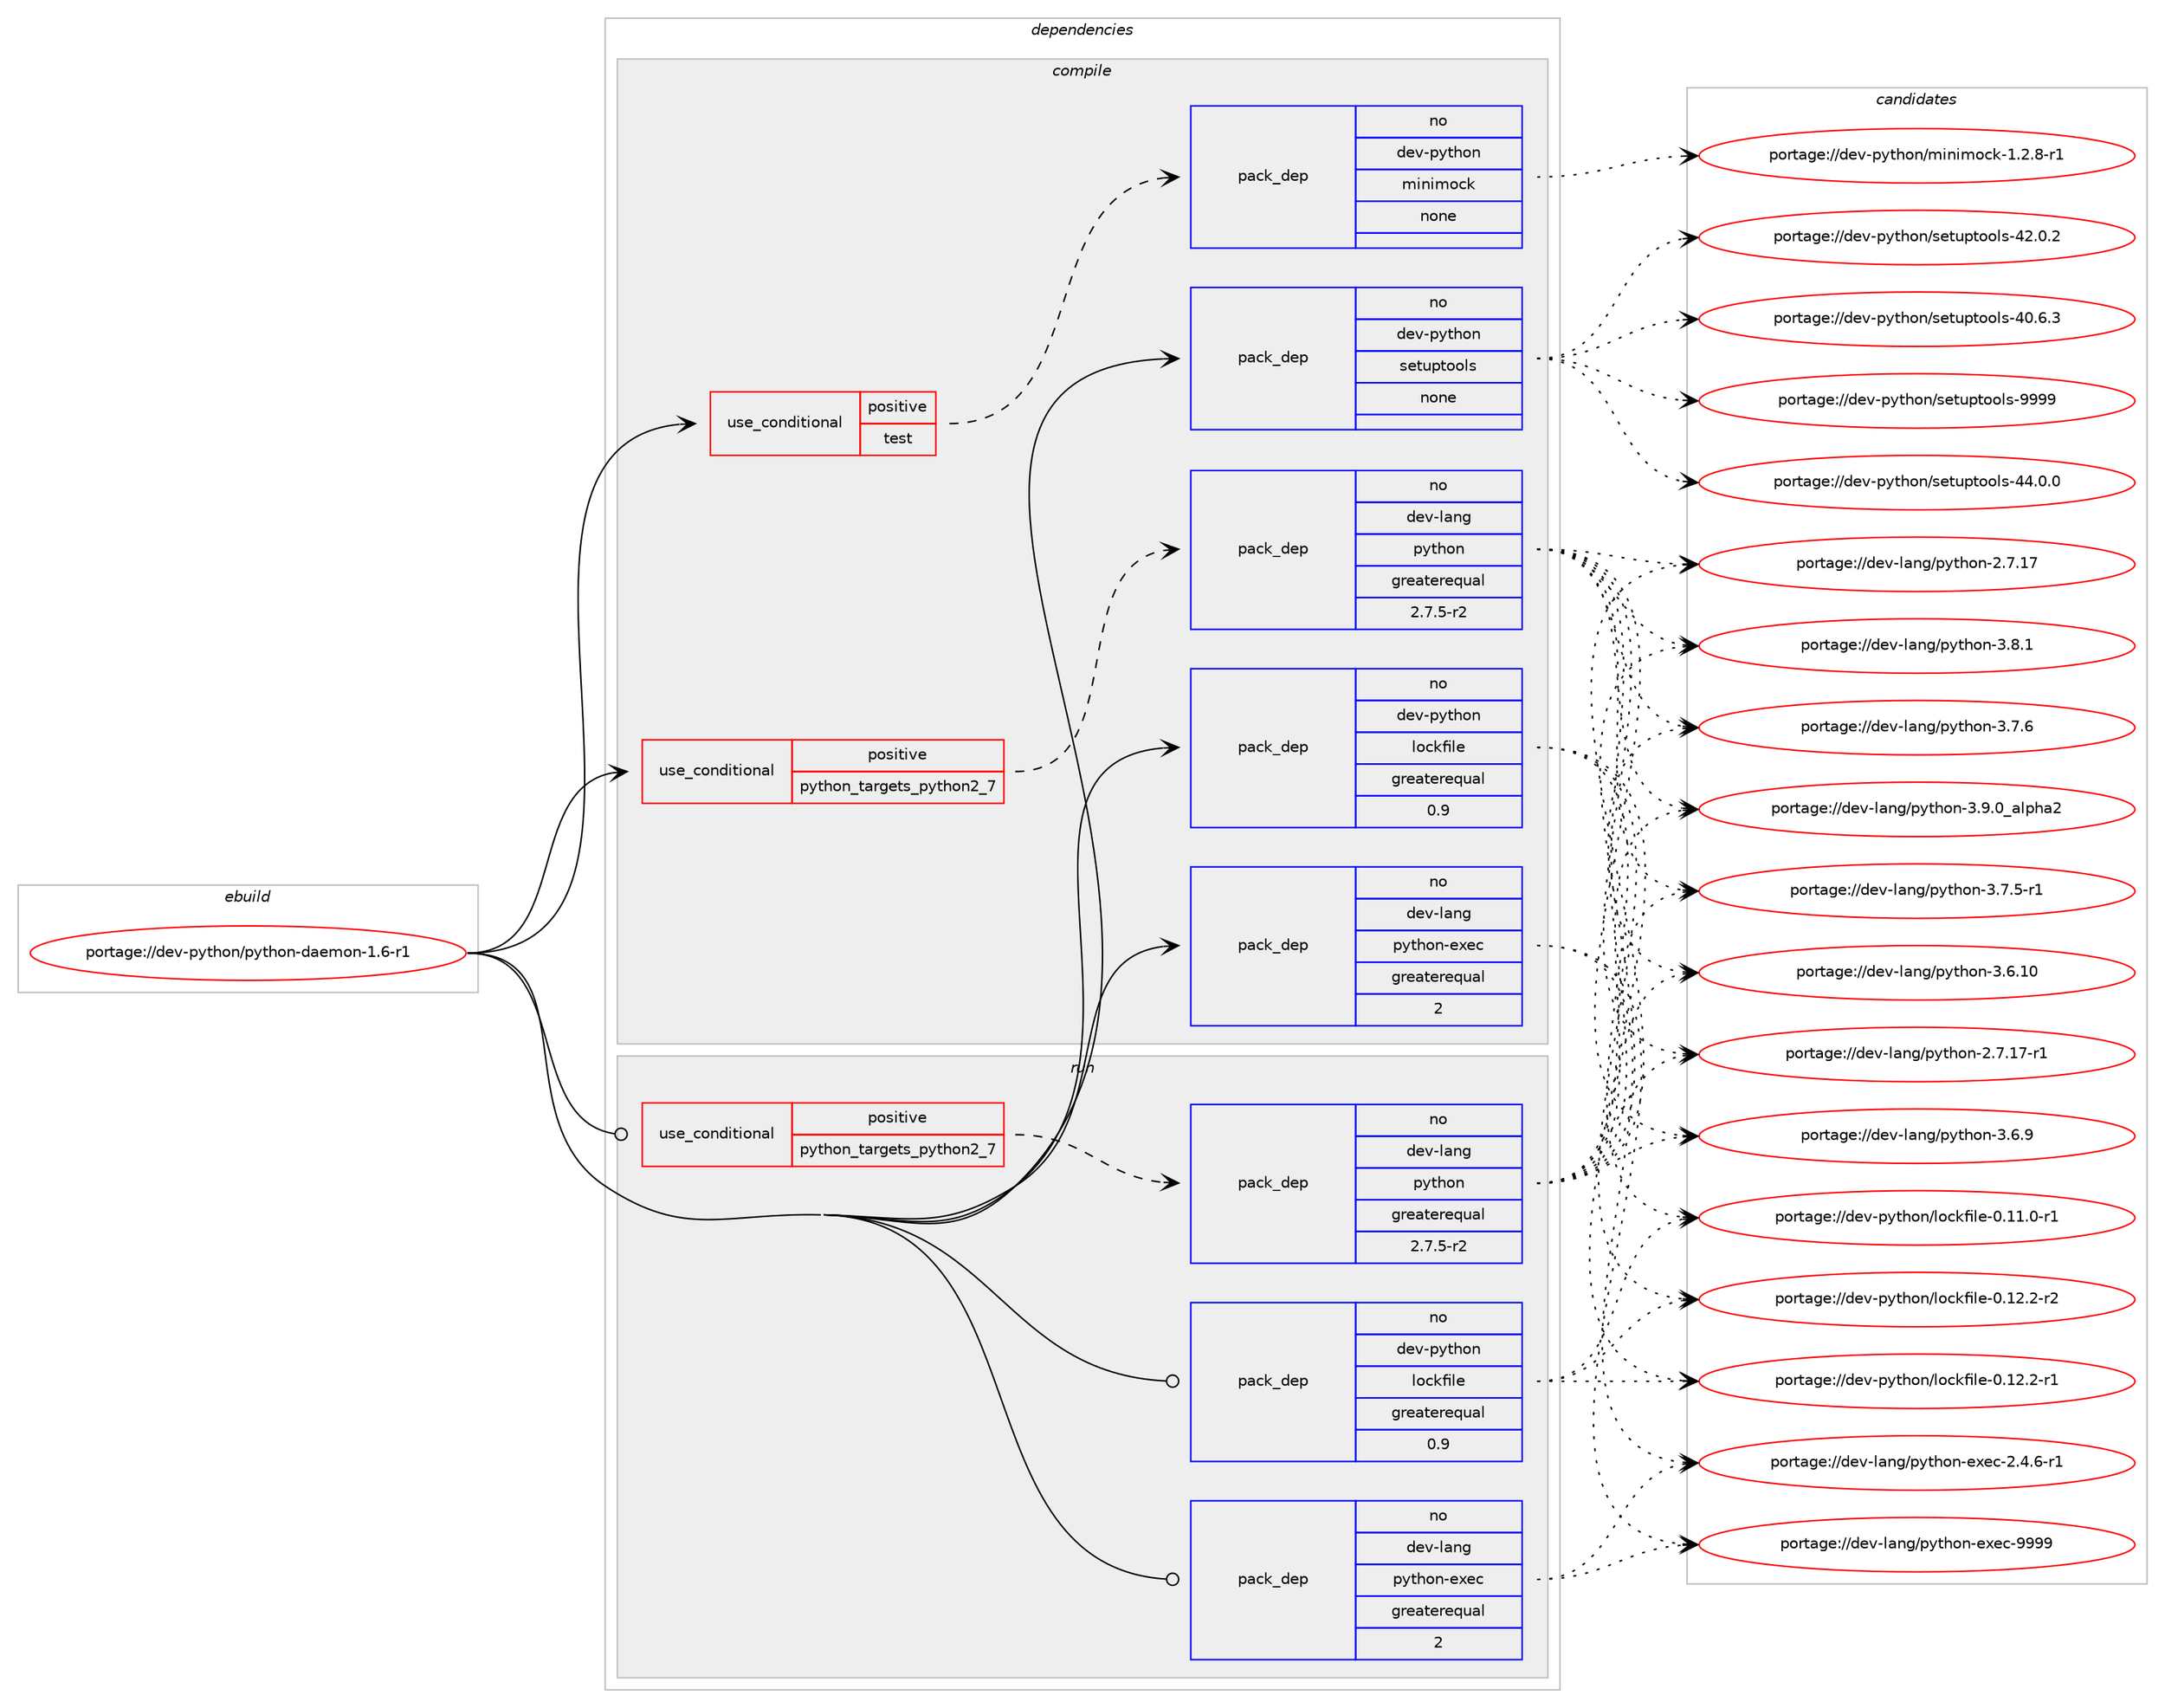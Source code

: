 digraph prolog {

# *************
# Graph options
# *************

newrank=true;
concentrate=true;
compound=true;
graph [rankdir=LR,fontname=Helvetica,fontsize=10,ranksep=1.5];#, ranksep=2.5, nodesep=0.2];
edge  [arrowhead=vee];
node  [fontname=Helvetica,fontsize=10];

# **********
# The ebuild
# **********

subgraph cluster_leftcol {
color=gray;
rank=same;
label=<<i>ebuild</i>>;
id [label="portage://dev-python/python-daemon-1.6-r1", color=red, width=4, href="../dev-python/python-daemon-1.6-r1.svg"];
}

# ****************
# The dependencies
# ****************

subgraph cluster_midcol {
color=gray;
label=<<i>dependencies</i>>;
subgraph cluster_compile {
fillcolor="#eeeeee";
style=filled;
label=<<i>compile</i>>;
subgraph cond107985 {
dependency433099 [label=<<TABLE BORDER="0" CELLBORDER="1" CELLSPACING="0" CELLPADDING="4"><TR><TD ROWSPAN="3" CELLPADDING="10">use_conditional</TD></TR><TR><TD>positive</TD></TR><TR><TD>python_targets_python2_7</TD></TR></TABLE>>, shape=none, color=red];
subgraph pack320199 {
dependency433100 [label=<<TABLE BORDER="0" CELLBORDER="1" CELLSPACING="0" CELLPADDING="4" WIDTH="220"><TR><TD ROWSPAN="6" CELLPADDING="30">pack_dep</TD></TR><TR><TD WIDTH="110">no</TD></TR><TR><TD>dev-lang</TD></TR><TR><TD>python</TD></TR><TR><TD>greaterequal</TD></TR><TR><TD>2.7.5-r2</TD></TR></TABLE>>, shape=none, color=blue];
}
dependency433099:e -> dependency433100:w [weight=20,style="dashed",arrowhead="vee"];
}
id:e -> dependency433099:w [weight=20,style="solid",arrowhead="vee"];
subgraph cond107986 {
dependency433101 [label=<<TABLE BORDER="0" CELLBORDER="1" CELLSPACING="0" CELLPADDING="4"><TR><TD ROWSPAN="3" CELLPADDING="10">use_conditional</TD></TR><TR><TD>positive</TD></TR><TR><TD>test</TD></TR></TABLE>>, shape=none, color=red];
subgraph pack320200 {
dependency433102 [label=<<TABLE BORDER="0" CELLBORDER="1" CELLSPACING="0" CELLPADDING="4" WIDTH="220"><TR><TD ROWSPAN="6" CELLPADDING="30">pack_dep</TD></TR><TR><TD WIDTH="110">no</TD></TR><TR><TD>dev-python</TD></TR><TR><TD>minimock</TD></TR><TR><TD>none</TD></TR><TR><TD></TD></TR></TABLE>>, shape=none, color=blue];
}
dependency433101:e -> dependency433102:w [weight=20,style="dashed",arrowhead="vee"];
}
id:e -> dependency433101:w [weight=20,style="solid",arrowhead="vee"];
subgraph pack320201 {
dependency433103 [label=<<TABLE BORDER="0" CELLBORDER="1" CELLSPACING="0" CELLPADDING="4" WIDTH="220"><TR><TD ROWSPAN="6" CELLPADDING="30">pack_dep</TD></TR><TR><TD WIDTH="110">no</TD></TR><TR><TD>dev-lang</TD></TR><TR><TD>python-exec</TD></TR><TR><TD>greaterequal</TD></TR><TR><TD>2</TD></TR></TABLE>>, shape=none, color=blue];
}
id:e -> dependency433103:w [weight=20,style="solid",arrowhead="vee"];
subgraph pack320202 {
dependency433104 [label=<<TABLE BORDER="0" CELLBORDER="1" CELLSPACING="0" CELLPADDING="4" WIDTH="220"><TR><TD ROWSPAN="6" CELLPADDING="30">pack_dep</TD></TR><TR><TD WIDTH="110">no</TD></TR><TR><TD>dev-python</TD></TR><TR><TD>lockfile</TD></TR><TR><TD>greaterequal</TD></TR><TR><TD>0.9</TD></TR></TABLE>>, shape=none, color=blue];
}
id:e -> dependency433104:w [weight=20,style="solid",arrowhead="vee"];
subgraph pack320203 {
dependency433105 [label=<<TABLE BORDER="0" CELLBORDER="1" CELLSPACING="0" CELLPADDING="4" WIDTH="220"><TR><TD ROWSPAN="6" CELLPADDING="30">pack_dep</TD></TR><TR><TD WIDTH="110">no</TD></TR><TR><TD>dev-python</TD></TR><TR><TD>setuptools</TD></TR><TR><TD>none</TD></TR><TR><TD></TD></TR></TABLE>>, shape=none, color=blue];
}
id:e -> dependency433105:w [weight=20,style="solid",arrowhead="vee"];
}
subgraph cluster_compileandrun {
fillcolor="#eeeeee";
style=filled;
label=<<i>compile and run</i>>;
}
subgraph cluster_run {
fillcolor="#eeeeee";
style=filled;
label=<<i>run</i>>;
subgraph cond107987 {
dependency433106 [label=<<TABLE BORDER="0" CELLBORDER="1" CELLSPACING="0" CELLPADDING="4"><TR><TD ROWSPAN="3" CELLPADDING="10">use_conditional</TD></TR><TR><TD>positive</TD></TR><TR><TD>python_targets_python2_7</TD></TR></TABLE>>, shape=none, color=red];
subgraph pack320204 {
dependency433107 [label=<<TABLE BORDER="0" CELLBORDER="1" CELLSPACING="0" CELLPADDING="4" WIDTH="220"><TR><TD ROWSPAN="6" CELLPADDING="30">pack_dep</TD></TR><TR><TD WIDTH="110">no</TD></TR><TR><TD>dev-lang</TD></TR><TR><TD>python</TD></TR><TR><TD>greaterequal</TD></TR><TR><TD>2.7.5-r2</TD></TR></TABLE>>, shape=none, color=blue];
}
dependency433106:e -> dependency433107:w [weight=20,style="dashed",arrowhead="vee"];
}
id:e -> dependency433106:w [weight=20,style="solid",arrowhead="odot"];
subgraph pack320205 {
dependency433108 [label=<<TABLE BORDER="0" CELLBORDER="1" CELLSPACING="0" CELLPADDING="4" WIDTH="220"><TR><TD ROWSPAN="6" CELLPADDING="30">pack_dep</TD></TR><TR><TD WIDTH="110">no</TD></TR><TR><TD>dev-lang</TD></TR><TR><TD>python-exec</TD></TR><TR><TD>greaterequal</TD></TR><TR><TD>2</TD></TR></TABLE>>, shape=none, color=blue];
}
id:e -> dependency433108:w [weight=20,style="solid",arrowhead="odot"];
subgraph pack320206 {
dependency433109 [label=<<TABLE BORDER="0" CELLBORDER="1" CELLSPACING="0" CELLPADDING="4" WIDTH="220"><TR><TD ROWSPAN="6" CELLPADDING="30">pack_dep</TD></TR><TR><TD WIDTH="110">no</TD></TR><TR><TD>dev-python</TD></TR><TR><TD>lockfile</TD></TR><TR><TD>greaterequal</TD></TR><TR><TD>0.9</TD></TR></TABLE>>, shape=none, color=blue];
}
id:e -> dependency433109:w [weight=20,style="solid",arrowhead="odot"];
}
}

# **************
# The candidates
# **************

subgraph cluster_choices {
rank=same;
color=gray;
label=<<i>candidates</i>>;

subgraph choice320199 {
color=black;
nodesep=1;
choice10010111845108971101034711212111610411111045514657464895971081121049750 [label="portage://dev-lang/python-3.9.0_alpha2", color=red, width=4,href="../dev-lang/python-3.9.0_alpha2.svg"];
choice100101118451089711010347112121116104111110455146564649 [label="portage://dev-lang/python-3.8.1", color=red, width=4,href="../dev-lang/python-3.8.1.svg"];
choice100101118451089711010347112121116104111110455146554654 [label="portage://dev-lang/python-3.7.6", color=red, width=4,href="../dev-lang/python-3.7.6.svg"];
choice1001011184510897110103471121211161041111104551465546534511449 [label="portage://dev-lang/python-3.7.5-r1", color=red, width=4,href="../dev-lang/python-3.7.5-r1.svg"];
choice100101118451089711010347112121116104111110455146544657 [label="portage://dev-lang/python-3.6.9", color=red, width=4,href="../dev-lang/python-3.6.9.svg"];
choice10010111845108971101034711212111610411111045514654464948 [label="portage://dev-lang/python-3.6.10", color=red, width=4,href="../dev-lang/python-3.6.10.svg"];
choice100101118451089711010347112121116104111110455046554649554511449 [label="portage://dev-lang/python-2.7.17-r1", color=red, width=4,href="../dev-lang/python-2.7.17-r1.svg"];
choice10010111845108971101034711212111610411111045504655464955 [label="portage://dev-lang/python-2.7.17", color=red, width=4,href="../dev-lang/python-2.7.17.svg"];
dependency433100:e -> choice10010111845108971101034711212111610411111045514657464895971081121049750:w [style=dotted,weight="100"];
dependency433100:e -> choice100101118451089711010347112121116104111110455146564649:w [style=dotted,weight="100"];
dependency433100:e -> choice100101118451089711010347112121116104111110455146554654:w [style=dotted,weight="100"];
dependency433100:e -> choice1001011184510897110103471121211161041111104551465546534511449:w [style=dotted,weight="100"];
dependency433100:e -> choice100101118451089711010347112121116104111110455146544657:w [style=dotted,weight="100"];
dependency433100:e -> choice10010111845108971101034711212111610411111045514654464948:w [style=dotted,weight="100"];
dependency433100:e -> choice100101118451089711010347112121116104111110455046554649554511449:w [style=dotted,weight="100"];
dependency433100:e -> choice10010111845108971101034711212111610411111045504655464955:w [style=dotted,weight="100"];
}
subgraph choice320200 {
color=black;
nodesep=1;
choice1001011184511212111610411111047109105110105109111991074549465046564511449 [label="portage://dev-python/minimock-1.2.8-r1", color=red, width=4,href="../dev-python/minimock-1.2.8-r1.svg"];
dependency433102:e -> choice1001011184511212111610411111047109105110105109111991074549465046564511449:w [style=dotted,weight="100"];
}
subgraph choice320201 {
color=black;
nodesep=1;
choice10010111845108971101034711212111610411111045101120101994557575757 [label="portage://dev-lang/python-exec-9999", color=red, width=4,href="../dev-lang/python-exec-9999.svg"];
choice10010111845108971101034711212111610411111045101120101994550465246544511449 [label="portage://dev-lang/python-exec-2.4.6-r1", color=red, width=4,href="../dev-lang/python-exec-2.4.6-r1.svg"];
dependency433103:e -> choice10010111845108971101034711212111610411111045101120101994557575757:w [style=dotted,weight="100"];
dependency433103:e -> choice10010111845108971101034711212111610411111045101120101994550465246544511449:w [style=dotted,weight="100"];
}
subgraph choice320202 {
color=black;
nodesep=1;
choice100101118451121211161041111104710811199107102105108101454846495046504511450 [label="portage://dev-python/lockfile-0.12.2-r2", color=red, width=4,href="../dev-python/lockfile-0.12.2-r2.svg"];
choice100101118451121211161041111104710811199107102105108101454846495046504511449 [label="portage://dev-python/lockfile-0.12.2-r1", color=red, width=4,href="../dev-python/lockfile-0.12.2-r1.svg"];
choice100101118451121211161041111104710811199107102105108101454846494946484511449 [label="portage://dev-python/lockfile-0.11.0-r1", color=red, width=4,href="../dev-python/lockfile-0.11.0-r1.svg"];
dependency433104:e -> choice100101118451121211161041111104710811199107102105108101454846495046504511450:w [style=dotted,weight="100"];
dependency433104:e -> choice100101118451121211161041111104710811199107102105108101454846495046504511449:w [style=dotted,weight="100"];
dependency433104:e -> choice100101118451121211161041111104710811199107102105108101454846494946484511449:w [style=dotted,weight="100"];
}
subgraph choice320203 {
color=black;
nodesep=1;
choice10010111845112121116104111110471151011161171121161111111081154557575757 [label="portage://dev-python/setuptools-9999", color=red, width=4,href="../dev-python/setuptools-9999.svg"];
choice100101118451121211161041111104711510111611711211611111110811545525246484648 [label="portage://dev-python/setuptools-44.0.0", color=red, width=4,href="../dev-python/setuptools-44.0.0.svg"];
choice100101118451121211161041111104711510111611711211611111110811545525046484650 [label="portage://dev-python/setuptools-42.0.2", color=red, width=4,href="../dev-python/setuptools-42.0.2.svg"];
choice100101118451121211161041111104711510111611711211611111110811545524846544651 [label="portage://dev-python/setuptools-40.6.3", color=red, width=4,href="../dev-python/setuptools-40.6.3.svg"];
dependency433105:e -> choice10010111845112121116104111110471151011161171121161111111081154557575757:w [style=dotted,weight="100"];
dependency433105:e -> choice100101118451121211161041111104711510111611711211611111110811545525246484648:w [style=dotted,weight="100"];
dependency433105:e -> choice100101118451121211161041111104711510111611711211611111110811545525046484650:w [style=dotted,weight="100"];
dependency433105:e -> choice100101118451121211161041111104711510111611711211611111110811545524846544651:w [style=dotted,weight="100"];
}
subgraph choice320204 {
color=black;
nodesep=1;
choice10010111845108971101034711212111610411111045514657464895971081121049750 [label="portage://dev-lang/python-3.9.0_alpha2", color=red, width=4,href="../dev-lang/python-3.9.0_alpha2.svg"];
choice100101118451089711010347112121116104111110455146564649 [label="portage://dev-lang/python-3.8.1", color=red, width=4,href="../dev-lang/python-3.8.1.svg"];
choice100101118451089711010347112121116104111110455146554654 [label="portage://dev-lang/python-3.7.6", color=red, width=4,href="../dev-lang/python-3.7.6.svg"];
choice1001011184510897110103471121211161041111104551465546534511449 [label="portage://dev-lang/python-3.7.5-r1", color=red, width=4,href="../dev-lang/python-3.7.5-r1.svg"];
choice100101118451089711010347112121116104111110455146544657 [label="portage://dev-lang/python-3.6.9", color=red, width=4,href="../dev-lang/python-3.6.9.svg"];
choice10010111845108971101034711212111610411111045514654464948 [label="portage://dev-lang/python-3.6.10", color=red, width=4,href="../dev-lang/python-3.6.10.svg"];
choice100101118451089711010347112121116104111110455046554649554511449 [label="portage://dev-lang/python-2.7.17-r1", color=red, width=4,href="../dev-lang/python-2.7.17-r1.svg"];
choice10010111845108971101034711212111610411111045504655464955 [label="portage://dev-lang/python-2.7.17", color=red, width=4,href="../dev-lang/python-2.7.17.svg"];
dependency433107:e -> choice10010111845108971101034711212111610411111045514657464895971081121049750:w [style=dotted,weight="100"];
dependency433107:e -> choice100101118451089711010347112121116104111110455146564649:w [style=dotted,weight="100"];
dependency433107:e -> choice100101118451089711010347112121116104111110455146554654:w [style=dotted,weight="100"];
dependency433107:e -> choice1001011184510897110103471121211161041111104551465546534511449:w [style=dotted,weight="100"];
dependency433107:e -> choice100101118451089711010347112121116104111110455146544657:w [style=dotted,weight="100"];
dependency433107:e -> choice10010111845108971101034711212111610411111045514654464948:w [style=dotted,weight="100"];
dependency433107:e -> choice100101118451089711010347112121116104111110455046554649554511449:w [style=dotted,weight="100"];
dependency433107:e -> choice10010111845108971101034711212111610411111045504655464955:w [style=dotted,weight="100"];
}
subgraph choice320205 {
color=black;
nodesep=1;
choice10010111845108971101034711212111610411111045101120101994557575757 [label="portage://dev-lang/python-exec-9999", color=red, width=4,href="../dev-lang/python-exec-9999.svg"];
choice10010111845108971101034711212111610411111045101120101994550465246544511449 [label="portage://dev-lang/python-exec-2.4.6-r1", color=red, width=4,href="../dev-lang/python-exec-2.4.6-r1.svg"];
dependency433108:e -> choice10010111845108971101034711212111610411111045101120101994557575757:w [style=dotted,weight="100"];
dependency433108:e -> choice10010111845108971101034711212111610411111045101120101994550465246544511449:w [style=dotted,weight="100"];
}
subgraph choice320206 {
color=black;
nodesep=1;
choice100101118451121211161041111104710811199107102105108101454846495046504511450 [label="portage://dev-python/lockfile-0.12.2-r2", color=red, width=4,href="../dev-python/lockfile-0.12.2-r2.svg"];
choice100101118451121211161041111104710811199107102105108101454846495046504511449 [label="portage://dev-python/lockfile-0.12.2-r1", color=red, width=4,href="../dev-python/lockfile-0.12.2-r1.svg"];
choice100101118451121211161041111104710811199107102105108101454846494946484511449 [label="portage://dev-python/lockfile-0.11.0-r1", color=red, width=4,href="../dev-python/lockfile-0.11.0-r1.svg"];
dependency433109:e -> choice100101118451121211161041111104710811199107102105108101454846495046504511450:w [style=dotted,weight="100"];
dependency433109:e -> choice100101118451121211161041111104710811199107102105108101454846495046504511449:w [style=dotted,weight="100"];
dependency433109:e -> choice100101118451121211161041111104710811199107102105108101454846494946484511449:w [style=dotted,weight="100"];
}
}

}
